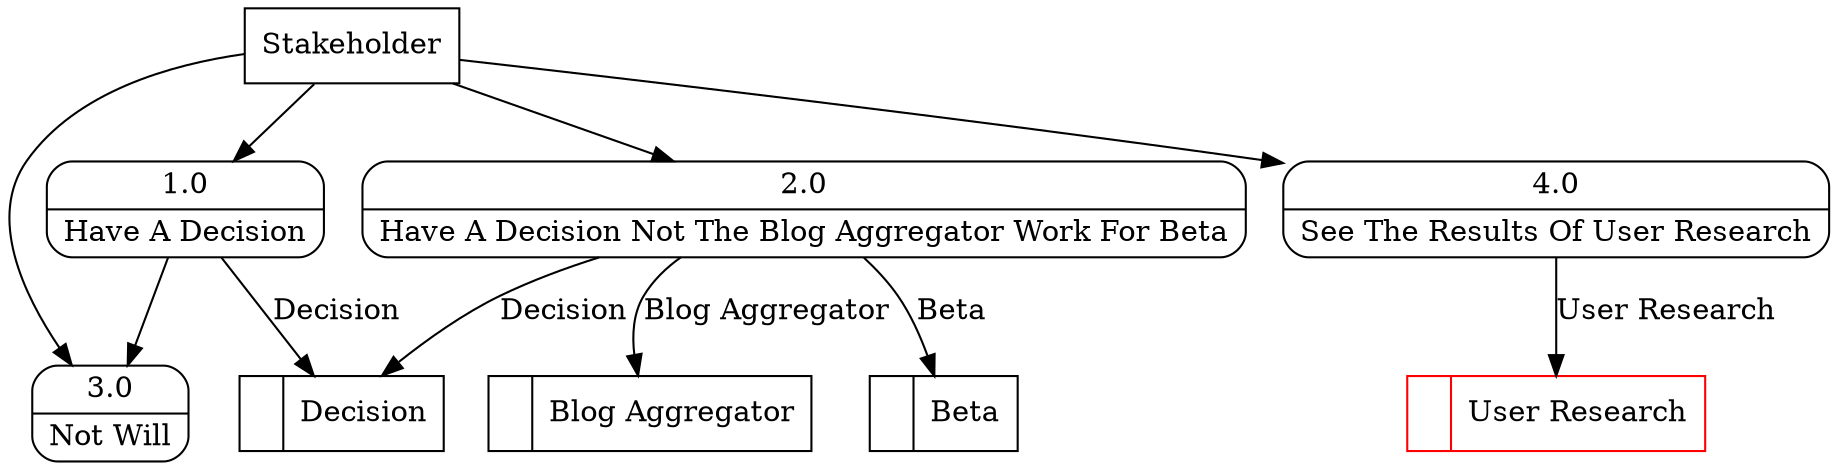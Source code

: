 digraph dfd2{ 
node[shape=record]
200 [label="<f0>  |<f1> Decision " ];
201 [label="<f0>  |<f1> Beta " ];
202 [label="<f0>  |<f1> Blog Aggregator " ];
203 [label="<f0>  |<f1> User Research " color=red];
204 [label="Stakeholder" shape=box];
205 [label="{<f0> 1.0|<f1> Have A Decision }" shape=Mrecord];
206 [label="{<f0> 2.0|<f1> Have A Decision Not The Blog Aggregator Work For Beta }" shape=Mrecord];
207 [label="{<f0> 3.0|<f1> Not Will }" shape=Mrecord];
208 [label="{<f0> 4.0|<f1> See The Results Of User Research }" shape=Mrecord];
204 -> 205
204 -> 206
204 -> 207
204 -> 208
205 -> 207
205 -> 200 [label="Decision"]
206 -> 200 [label="Decision"]
206 -> 202 [label="Blog Aggregator"]
206 -> 201 [label="Beta"]
208 -> 203 [label="User Research"]
}